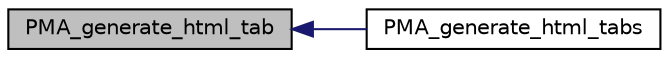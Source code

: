 digraph G
{
  edge [fontname="Helvetica",fontsize="10",labelfontname="Helvetica",labelfontsize="10"];
  node [fontname="Helvetica",fontsize="10",shape=record];
  rankdir="LR";
  Node1 [label="PMA_generate_html_tab",height=0.2,width=0.4,color="black", fillcolor="grey75", style="filled" fontcolor="black"];
  Node1 -> Node2 [dir="back",color="midnightblue",fontsize="10",style="solid",fontname="Helvetica"];
  Node2 [label="PMA_generate_html_tabs",height=0.2,width=0.4,color="black", fillcolor="white", style="filled",URL="$common_8lib_8php.html#a7315d552f98b5fd4e370b61d0d029893",tooltip="returns html-code for a tab navigation"];
}
